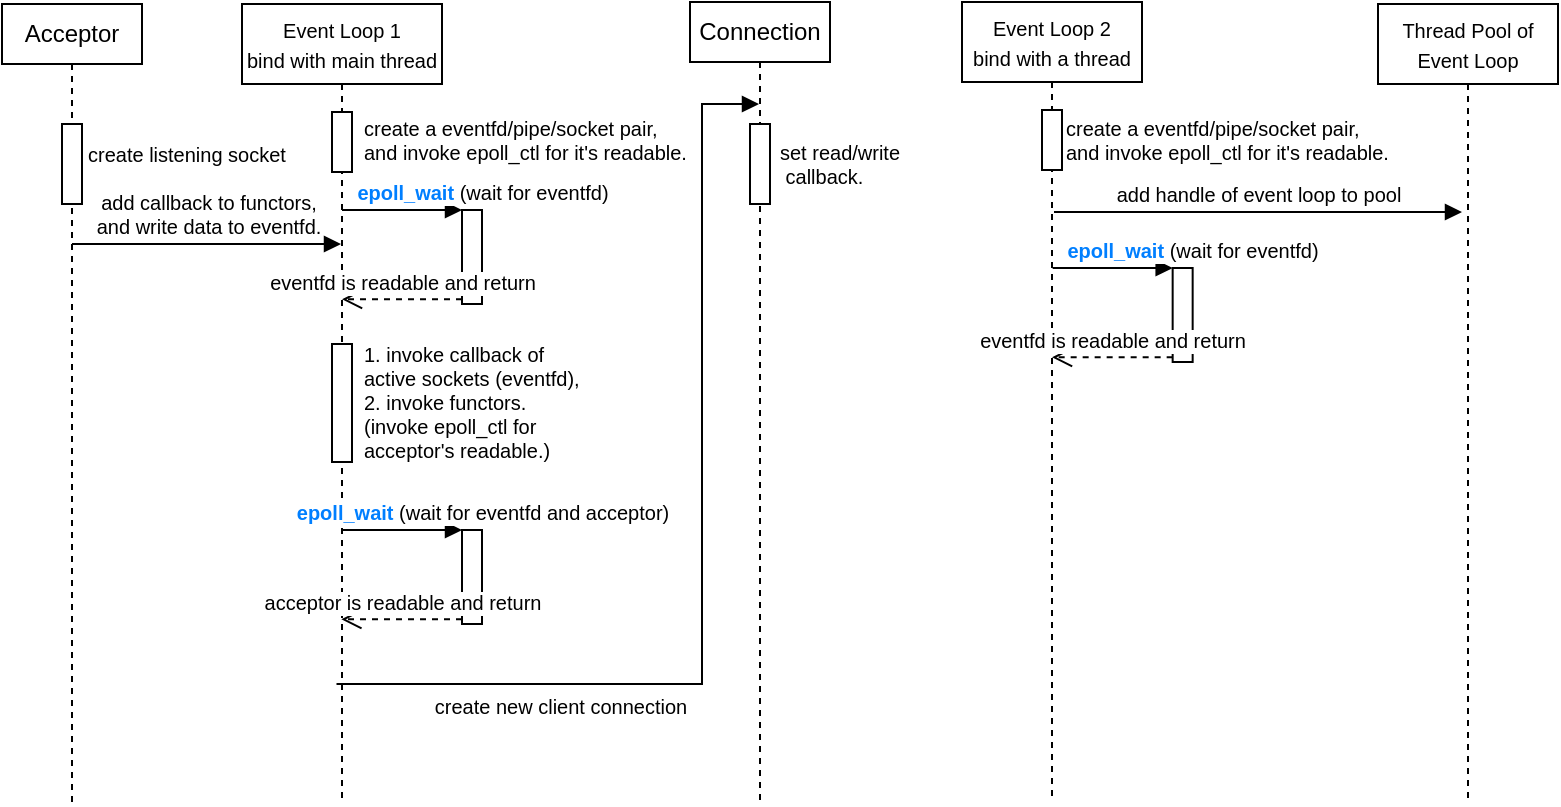 <mxfile version="17.2.4" type="github">
  <diagram id="8s4QYpiPi4UWaAkvlVJo" name="Page-1">
    <mxGraphModel dx="1185" dy="635" grid="1" gridSize="10" guides="1" tooltips="1" connect="1" arrows="1" fold="1" page="1" pageScale="1" pageWidth="850" pageHeight="1100" math="0" shadow="0">
      <root>
        <mxCell id="0" />
        <mxCell id="1" parent="0" />
        <mxCell id="Oyf2wEZ1zQuML1rLrcPN-1" value="Acceptor" style="shape=umlLifeline;perimeter=lifelinePerimeter;whiteSpace=wrap;html=1;container=1;collapsible=0;recursiveResize=0;outlineConnect=0;size=30;" vertex="1" parent="1">
          <mxGeometry x="110" y="80" width="70" height="400" as="geometry" />
        </mxCell>
        <mxCell id="Oyf2wEZ1zQuML1rLrcPN-17" value="" style="html=1;points=[];perimeter=orthogonalPerimeter;fontSize=10;" vertex="1" parent="Oyf2wEZ1zQuML1rLrcPN-1">
          <mxGeometry x="30" y="60" width="10" height="40" as="geometry" />
        </mxCell>
        <mxCell id="Oyf2wEZ1zQuML1rLrcPN-2" value="&lt;font style=&quot;font-size: 10px&quot;&gt;Event Loop 1&lt;br&gt;bind with main thread&lt;/font&gt;" style="shape=umlLifeline;perimeter=lifelinePerimeter;whiteSpace=wrap;html=1;container=1;collapsible=0;recursiveResize=0;outlineConnect=0;size=40;" vertex="1" parent="1">
          <mxGeometry x="230" y="80" width="100" height="400" as="geometry" />
        </mxCell>
        <mxCell id="Oyf2wEZ1zQuML1rLrcPN-15" value="" style="html=1;points=[];perimeter=orthogonalPerimeter;fontSize=10;" vertex="1" parent="Oyf2wEZ1zQuML1rLrcPN-2">
          <mxGeometry x="45" y="54" width="10" height="30" as="geometry" />
        </mxCell>
        <mxCell id="Oyf2wEZ1zQuML1rLrcPN-30" value="create new client connection" style="html=1;verticalAlign=bottom;endArrow=block;rounded=0;fontSize=10;" edge="1" parent="Oyf2wEZ1zQuML1rLrcPN-2" target="Oyf2wEZ1zQuML1rLrcPN-28">
          <mxGeometry x="-0.554" y="-20" width="80" relative="1" as="geometry">
            <mxPoint x="47.25" y="340" as="sourcePoint" />
            <mxPoint x="210" y="100" as="targetPoint" />
            <Array as="points">
              <mxPoint x="230" y="340" />
              <mxPoint x="230" y="50" />
            </Array>
            <mxPoint as="offset" />
          </mxGeometry>
        </mxCell>
        <mxCell id="Oyf2wEZ1zQuML1rLrcPN-9" value="" style="html=1;points=[];perimeter=orthogonalPerimeter;fontSize=10;" vertex="1" parent="1">
          <mxGeometry x="340" y="183" width="10" height="47" as="geometry" />
        </mxCell>
        <mxCell id="Oyf2wEZ1zQuML1rLrcPN-10" value="&lt;b&gt;&lt;font color=&quot;#007fff&quot;&gt;epoll_wait&lt;/font&gt;&lt;/b&gt; (wait for eventfd)" style="html=1;verticalAlign=bottom;endArrow=block;entryX=0;entryY=0;rounded=0;fontSize=10;" edge="1" target="Oyf2wEZ1zQuML1rLrcPN-9" parent="1">
          <mxGeometry x="1" y="10" relative="1" as="geometry">
            <mxPoint x="280" y="183" as="sourcePoint" />
            <mxPoint x="10" y="10" as="offset" />
          </mxGeometry>
        </mxCell>
        <mxCell id="Oyf2wEZ1zQuML1rLrcPN-11" value="eventfd is readable and return" style="html=1;verticalAlign=bottom;endArrow=open;dashed=1;endSize=8;exitX=0;exitY=0.95;rounded=0;fontSize=10;" edge="1" source="Oyf2wEZ1zQuML1rLrcPN-9" parent="1" target="Oyf2wEZ1zQuML1rLrcPN-2">
          <mxGeometry relative="1" as="geometry">
            <mxPoint x="279.667" y="211.5" as="targetPoint" />
          </mxGeometry>
        </mxCell>
        <mxCell id="Oyf2wEZ1zQuML1rLrcPN-12" value="add callback to functors,&lt;br&gt;and write data to eventfd." style="html=1;verticalAlign=bottom;endArrow=block;rounded=0;fontSize=10;" edge="1" parent="1" target="Oyf2wEZ1zQuML1rLrcPN-2">
          <mxGeometry width="80" relative="1" as="geometry">
            <mxPoint x="145" y="200" as="sourcePoint" />
            <mxPoint x="225" y="200" as="targetPoint" />
          </mxGeometry>
        </mxCell>
        <mxCell id="Oyf2wEZ1zQuML1rLrcPN-16" value="&lt;span style=&quot;background-color: rgb(255, 255, 255);&quot;&gt;create a eventfd/pipe/socket pair,&lt;/span&gt;&lt;br style=&quot;&quot;&gt;&lt;span style=&quot;background-color: rgb(255, 255, 255);&quot;&gt;and invoke epoll_ctl for it&#39;s readable.&lt;/span&gt;" style="text;html=1;strokeColor=none;fillColor=none;align=left;verticalAlign=middle;whiteSpace=wrap;rounded=0;fontSize=10;" vertex="1" parent="1">
          <mxGeometry x="289" y="133" width="165" height="30" as="geometry" />
        </mxCell>
        <mxCell id="Oyf2wEZ1zQuML1rLrcPN-18" value="&lt;span style=&quot;background-color: rgb(255 , 255 , 255)&quot;&gt;create listening socket&lt;br&gt;&lt;/span&gt;" style="text;html=1;strokeColor=none;fillColor=none;align=left;verticalAlign=middle;whiteSpace=wrap;rounded=0;fontSize=10;" vertex="1" parent="1">
          <mxGeometry x="151" y="140" width="110" height="30" as="geometry" />
        </mxCell>
        <mxCell id="Oyf2wEZ1zQuML1rLrcPN-21" value="" style="html=1;points=[];perimeter=orthogonalPerimeter;fontSize=10;" vertex="1" parent="1">
          <mxGeometry x="275" y="250" width="10" height="59" as="geometry" />
        </mxCell>
        <mxCell id="Oyf2wEZ1zQuML1rLrcPN-22" value="&lt;span style=&quot;background-color: rgb(255 , 255 , 255)&quot;&gt;1. invoke callback of active sockets (eventfd),&lt;br&gt;2. invoke functors.(invoke epoll_ctl for acceptor&#39;s readable.)&lt;br&gt;&lt;/span&gt;" style="text;html=1;strokeColor=none;fillColor=none;align=left;verticalAlign=middle;whiteSpace=wrap;rounded=0;fontSize=10;" vertex="1" parent="1">
          <mxGeometry x="289" y="264" width="111" height="30" as="geometry" />
        </mxCell>
        <mxCell id="Oyf2wEZ1zQuML1rLrcPN-23" value="" style="html=1;points=[];perimeter=orthogonalPerimeter;fontSize=10;" vertex="1" parent="1">
          <mxGeometry x="340" y="343" width="10" height="47" as="geometry" />
        </mxCell>
        <mxCell id="Oyf2wEZ1zQuML1rLrcPN-24" value="&lt;b&gt;&lt;font color=&quot;#007fff&quot;&gt;epoll_wait&lt;/font&gt; &lt;/b&gt;(wait for eventfd and acceptor)" style="html=1;verticalAlign=bottom;endArrow=block;entryX=0;entryY=0;rounded=0;fontSize=10;" edge="1" parent="1" target="Oyf2wEZ1zQuML1rLrcPN-23">
          <mxGeometry x="1" y="10" relative="1" as="geometry">
            <mxPoint x="280" y="343" as="sourcePoint" />
            <mxPoint x="10" y="10" as="offset" />
          </mxGeometry>
        </mxCell>
        <mxCell id="Oyf2wEZ1zQuML1rLrcPN-25" value="acceptor is readable and return" style="html=1;verticalAlign=bottom;endArrow=open;dashed=1;endSize=8;exitX=0;exitY=0.95;rounded=0;fontSize=10;" edge="1" parent="1" source="Oyf2wEZ1zQuML1rLrcPN-23">
          <mxGeometry relative="1" as="geometry">
            <mxPoint x="279.667" y="387.65" as="targetPoint" />
          </mxGeometry>
        </mxCell>
        <mxCell id="Oyf2wEZ1zQuML1rLrcPN-28" value="Connection" style="shape=umlLifeline;perimeter=lifelinePerimeter;whiteSpace=wrap;html=1;container=1;collapsible=0;recursiveResize=0;outlineConnect=0;size=30;" vertex="1" parent="1">
          <mxGeometry x="454" y="79" width="70" height="400" as="geometry" />
        </mxCell>
        <mxCell id="Oyf2wEZ1zQuML1rLrcPN-31" value="" style="html=1;points=[];perimeter=orthogonalPerimeter;fontSize=10;" vertex="1" parent="Oyf2wEZ1zQuML1rLrcPN-28">
          <mxGeometry x="30" y="61" width="10" height="40" as="geometry" />
        </mxCell>
        <mxCell id="Oyf2wEZ1zQuML1rLrcPN-32" value="&lt;span style=&quot;background-color: rgb(255 , 255 , 255)&quot;&gt;set read/write&lt;br&gt;&amp;nbsp;callback.&lt;br&gt;&lt;/span&gt;" style="text;html=1;strokeColor=none;fillColor=none;align=left;verticalAlign=middle;whiteSpace=wrap;rounded=0;fontSize=10;" vertex="1" parent="1">
          <mxGeometry x="497" y="145" width="71" height="30" as="geometry" />
        </mxCell>
        <mxCell id="Oyf2wEZ1zQuML1rLrcPN-33" value="&lt;font style=&quot;font-size: 10px&quot;&gt;Event Loop 2&lt;br&gt;bind with a thread&lt;/font&gt;" style="shape=umlLifeline;perimeter=lifelinePerimeter;whiteSpace=wrap;html=1;container=1;collapsible=0;recursiveResize=0;outlineConnect=0;size=40;" vertex="1" parent="1">
          <mxGeometry x="590" y="79" width="90" height="400" as="geometry" />
        </mxCell>
        <mxCell id="Oyf2wEZ1zQuML1rLrcPN-34" value="" style="html=1;points=[];perimeter=orthogonalPerimeter;fontSize=10;" vertex="1" parent="Oyf2wEZ1zQuML1rLrcPN-33">
          <mxGeometry x="40" y="54" width="10" height="30" as="geometry" />
        </mxCell>
        <mxCell id="Oyf2wEZ1zQuML1rLrcPN-40" value="add handle of event loop to pool" style="html=1;verticalAlign=bottom;endArrow=block;rounded=0;fontSize=10;" edge="1" parent="Oyf2wEZ1zQuML1rLrcPN-33">
          <mxGeometry width="80" relative="1" as="geometry">
            <mxPoint x="46" y="105" as="sourcePoint" />
            <mxPoint x="250" y="105" as="targetPoint" />
          </mxGeometry>
        </mxCell>
        <mxCell id="Oyf2wEZ1zQuML1rLrcPN-36" value="&lt;span style=&quot;background-color: rgb(255, 255, 255);&quot;&gt;create a eventfd/pipe/socket pair,&lt;/span&gt;&lt;br style=&quot;&quot;&gt;&lt;span style=&quot;background-color: rgb(255, 255, 255);&quot;&gt;and invoke epoll_ctl for it&#39;s readable.&lt;/span&gt;" style="text;html=1;strokeColor=none;fillColor=none;align=left;verticalAlign=middle;whiteSpace=wrap;rounded=0;fontSize=10;" vertex="1" parent="1">
          <mxGeometry x="640" y="133" width="165" height="30" as="geometry" />
        </mxCell>
        <mxCell id="Oyf2wEZ1zQuML1rLrcPN-37" value="&lt;font style=&quot;font-size: 10px&quot;&gt;Thread Pool of Event Loop&lt;/font&gt;" style="shape=umlLifeline;perimeter=lifelinePerimeter;whiteSpace=wrap;html=1;container=1;collapsible=0;recursiveResize=0;outlineConnect=0;size=40;" vertex="1" parent="1">
          <mxGeometry x="798" y="80" width="90" height="400" as="geometry" />
        </mxCell>
        <mxCell id="Oyf2wEZ1zQuML1rLrcPN-41" value="" style="html=1;points=[];perimeter=orthogonalPerimeter;fontSize=10;" vertex="1" parent="1">
          <mxGeometry x="695.33" y="212" width="10" height="47" as="geometry" />
        </mxCell>
        <mxCell id="Oyf2wEZ1zQuML1rLrcPN-42" value="&lt;b&gt;&lt;font color=&quot;#007fff&quot;&gt;epoll_wait&lt;/font&gt;&lt;/b&gt; (wait for eventfd)" style="html=1;verticalAlign=bottom;endArrow=block;entryX=0;entryY=0;rounded=0;fontSize=10;" edge="1" parent="1" target="Oyf2wEZ1zQuML1rLrcPN-41">
          <mxGeometry x="1" y="10" relative="1" as="geometry">
            <mxPoint x="635.33" y="212" as="sourcePoint" />
            <mxPoint x="10" y="10" as="offset" />
          </mxGeometry>
        </mxCell>
        <mxCell id="Oyf2wEZ1zQuML1rLrcPN-43" value="eventfd is readable and return" style="html=1;verticalAlign=bottom;endArrow=open;dashed=1;endSize=8;exitX=0;exitY=0.95;rounded=0;fontSize=10;" edge="1" parent="1" source="Oyf2wEZ1zQuML1rLrcPN-41">
          <mxGeometry relative="1" as="geometry">
            <mxPoint x="634.997" y="256.65" as="targetPoint" />
          </mxGeometry>
        </mxCell>
      </root>
    </mxGraphModel>
  </diagram>
</mxfile>
